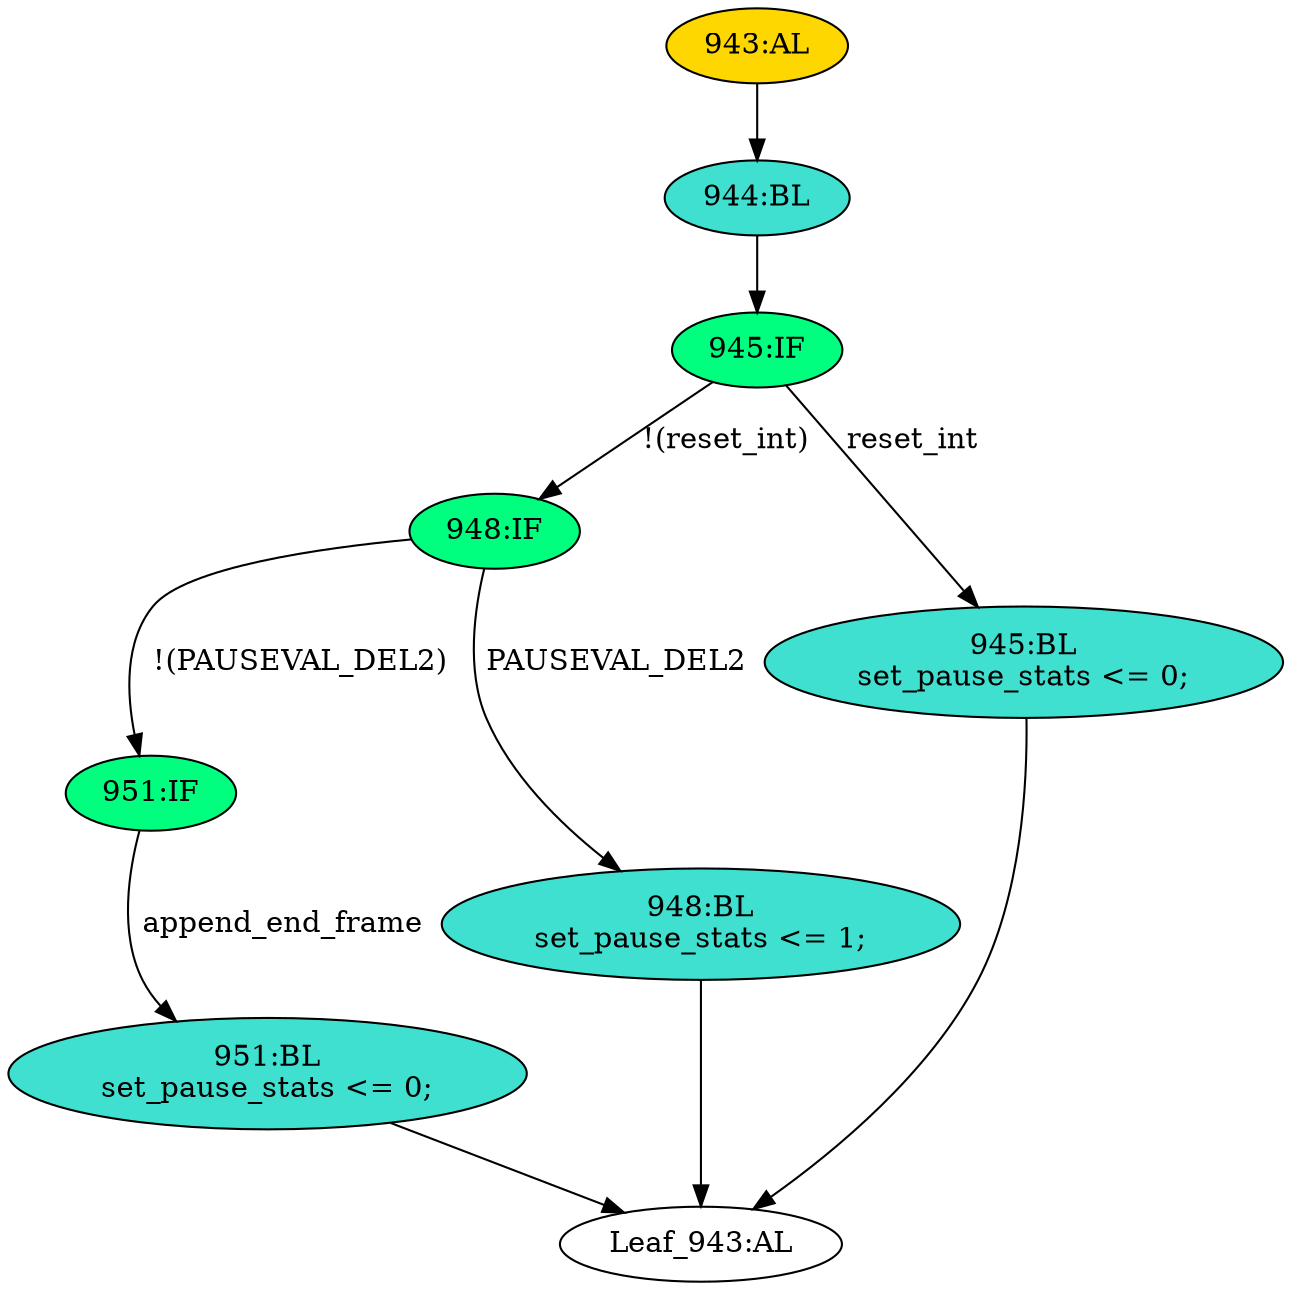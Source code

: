 strict digraph "" {
	node [label="\N"];
	"948:IF"	 [ast="<pyverilog.vparser.ast.IfStatement object at 0x7f2e132e9550>",
		fillcolor=springgreen,
		label="948:IF",
		statements="[]",
		style=filled,
		typ=IfStatement];
	"951:IF"	 [ast="<pyverilog.vparser.ast.IfStatement object at 0x7f2e132e9710>",
		fillcolor=springgreen,
		label="951:IF",
		statements="[]",
		style=filled,
		typ=IfStatement];
	"948:IF" -> "951:IF"	 [cond="['PAUSEVAL_DEL2']",
		label="!(PAUSEVAL_DEL2)",
		lineno=948];
	"948:BL"	 [ast="<pyverilog.vparser.ast.Block object at 0x7f2e132e9e10>",
		fillcolor=turquoise,
		label="948:BL
set_pause_stats <= 1;",
		statements="[<pyverilog.vparser.ast.NonblockingSubstitution object at 0x7f2e132e9510>]",
		style=filled,
		typ=Block];
	"948:IF" -> "948:BL"	 [cond="['PAUSEVAL_DEL2']",
		label=PAUSEVAL_DEL2,
		lineno=948];
	"945:BL"	 [ast="<pyverilog.vparser.ast.Block object at 0x7f2e132e9e50>",
		fillcolor=turquoise,
		label="945:BL
set_pause_stats <= 0;",
		statements="[<pyverilog.vparser.ast.NonblockingSubstitution object at 0x7f2e132e9d10>]",
		style=filled,
		typ=Block];
	"Leaf_943:AL"	 [def_var="['set_pause_stats']",
		label="Leaf_943:AL"];
	"945:BL" -> "Leaf_943:AL"	 [cond="[]",
		lineno=None];
	"951:BL"	 [ast="<pyverilog.vparser.ast.Block object at 0x7f2e132e9090>",
		fillcolor=turquoise,
		label="951:BL
set_pause_stats <= 0;",
		statements="[<pyverilog.vparser.ast.NonblockingSubstitution object at 0x7f2e132e9ad0>]",
		style=filled,
		typ=Block];
	"951:IF" -> "951:BL"	 [cond="['append_end_frame']",
		label=append_end_frame,
		lineno=951];
	"944:BL"	 [ast="<pyverilog.vparser.ast.Block object at 0x7f2e132e9f10>",
		fillcolor=turquoise,
		label="944:BL",
		statements="[]",
		style=filled,
		typ=Block];
	"945:IF"	 [ast="<pyverilog.vparser.ast.IfStatement object at 0x7f2e132e9610>",
		fillcolor=springgreen,
		label="945:IF",
		statements="[]",
		style=filled,
		typ=IfStatement];
	"944:BL" -> "945:IF"	 [cond="[]",
		lineno=None];
	"945:IF" -> "948:IF"	 [cond="['reset_int']",
		label="!(reset_int)",
		lineno=945];
	"945:IF" -> "945:BL"	 [cond="['reset_int']",
		label=reset_int,
		lineno=945];
	"951:BL" -> "Leaf_943:AL"	 [cond="[]",
		lineno=None];
	"943:AL"	 [ast="<pyverilog.vparser.ast.Always object at 0x7f2e132e9910>",
		clk_sens=True,
		fillcolor=gold,
		label="943:AL",
		sens="['TX_CLK', 'reset_int']",
		statements="[]",
		style=filled,
		typ=Always,
		use_var="['append_end_frame', 'reset_int', 'PAUSEVAL_DEL2']"];
	"943:AL" -> "944:BL"	 [cond="[]",
		lineno=None];
	"948:BL" -> "Leaf_943:AL"	 [cond="[]",
		lineno=None];
}
